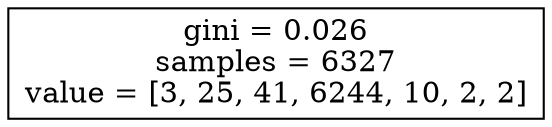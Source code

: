 digraph Tree {
node [shape=box] ;
0 [label="gini = 0.026\nsamples = 6327\nvalue = [3, 25, 41, 6244, 10, 2, 2]"] ;
}